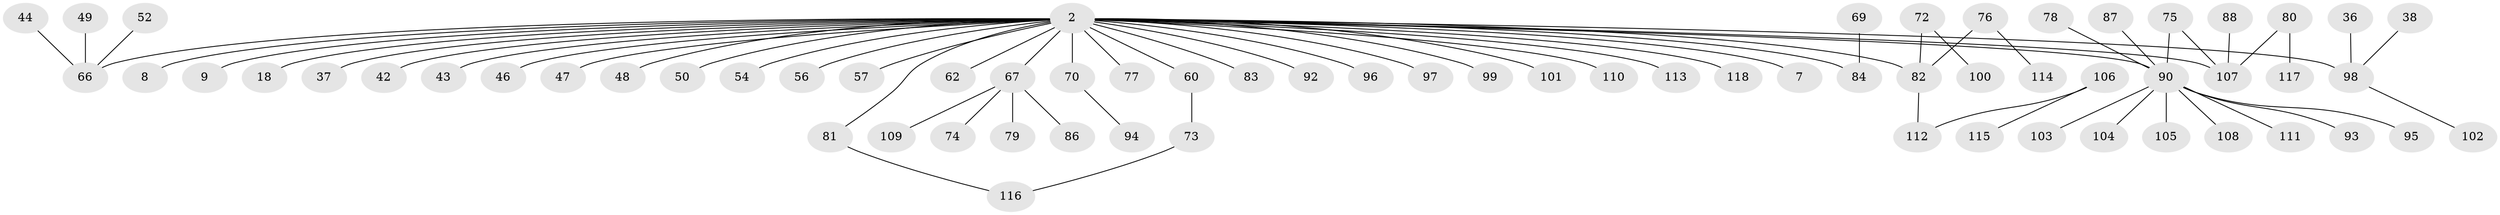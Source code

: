 // original degree distribution, {8: 0.00847457627118644, 35: 0.00847457627118644, 6: 0.025423728813559324, 3: 0.059322033898305086, 7: 0.00847457627118644, 1: 0.576271186440678, 5: 0.025423728813559324, 2: 0.2711864406779661, 4: 0.00847457627118644, 10: 0.00847457627118644}
// Generated by graph-tools (version 1.1) at 2025/50/03/04/25 21:50:15]
// undirected, 70 vertices, 71 edges
graph export_dot {
graph [start="1"]
  node [color=gray90,style=filled];
  2 [super="+1"];
  7;
  8;
  9;
  18;
  36;
  37;
  38;
  42 [super="+13"];
  43;
  44;
  46 [super="+27"];
  47;
  48;
  49;
  50;
  52;
  54;
  56 [super="+51"];
  57;
  60;
  62 [super="+29"];
  66 [super="+15"];
  67 [super="+55+63"];
  69;
  70 [super="+5"];
  72;
  73;
  74;
  75;
  76;
  77;
  78;
  79;
  80 [super="+26"];
  81 [super="+10+22+53"];
  82 [super="+11+35+41"];
  83;
  84 [super="+19"];
  86;
  87;
  88;
  90 [super="+65+34+68+58"];
  92;
  93;
  94;
  95;
  96;
  97;
  98 [super="+20+16+25+89+85"];
  99;
  100;
  101;
  102;
  103;
  104;
  105;
  106;
  107 [super="+6+14+17+45+71"];
  108;
  109;
  110 [super="+39"];
  111;
  112 [super="+91"];
  113 [super="+21"];
  114;
  115;
  116;
  117;
  118 [super="+30"];
  2 -- 7;
  2 -- 8;
  2 -- 9;
  2 -- 18;
  2 -- 43;
  2 -- 46 [weight=2];
  2 -- 47;
  2 -- 48;
  2 -- 50;
  2 -- 54;
  2 -- 57;
  2 -- 60;
  2 -- 66 [weight=2];
  2 -- 70 [weight=3];
  2 -- 77;
  2 -- 83;
  2 -- 92;
  2 -- 96;
  2 -- 97;
  2 -- 99;
  2 -- 37;
  2 -- 101;
  2 -- 107 [weight=2];
  2 -- 81;
  2 -- 84;
  2 -- 82;
  2 -- 98 [weight=2];
  2 -- 67;
  2 -- 90;
  2 -- 42;
  2 -- 113;
  2 -- 62;
  2 -- 118;
  2 -- 110;
  2 -- 56;
  36 -- 98;
  38 -- 98;
  44 -- 66;
  49 -- 66;
  52 -- 66;
  60 -- 73;
  67 -- 79;
  67 -- 86;
  67 -- 74;
  67 -- 109;
  69 -- 84;
  70 -- 94;
  72 -- 100;
  72 -- 82;
  73 -- 116;
  75 -- 107;
  75 -- 90;
  76 -- 114;
  76 -- 82;
  78 -- 90;
  80 -- 117;
  80 -- 107;
  81 -- 116;
  82 -- 112;
  87 -- 90;
  88 -- 107;
  90 -- 103;
  90 -- 104;
  90 -- 105;
  90 -- 108;
  90 -- 93;
  90 -- 95;
  90 -- 111;
  98 -- 102;
  106 -- 115;
  106 -- 112;
}
